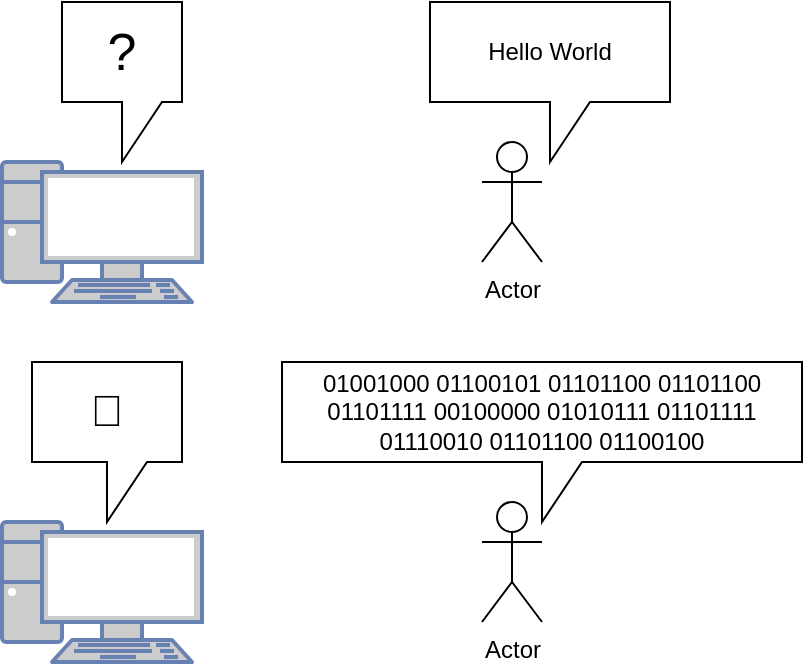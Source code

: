 <mxfile>
    <diagram id="dkv5syLIWBK7ltrsqSGi" name="Page-1">
        <mxGraphModel dx="337" dy="391" grid="1" gridSize="10" guides="1" tooltips="1" connect="1" arrows="1" fold="1" page="1" pageScale="1" pageWidth="827" pageHeight="1169" math="0" shadow="0">
            <root>
                <mxCell id="0"/>
                <mxCell id="1" parent="0"/>
                <mxCell id="2" value="Actor" style="shape=umlActor;verticalLabelPosition=bottom;verticalAlign=top;html=1;outlineConnect=0;" parent="1" vertex="1">
                    <mxGeometry x="320" y="190" width="30" height="60" as="geometry"/>
                </mxCell>
                <mxCell id="3" value="Hello World" style="shape=callout;whiteSpace=wrap;html=1;perimeter=calloutPerimeter;" parent="1" vertex="1">
                    <mxGeometry x="294" y="120" width="120" height="80" as="geometry"/>
                </mxCell>
                <mxCell id="4" value="" style="fontColor=#0066CC;verticalAlign=top;verticalLabelPosition=bottom;labelPosition=center;align=center;html=1;outlineConnect=0;fillColor=#CCCCCC;strokeColor=#6881B3;gradientColor=none;gradientDirection=north;strokeWidth=2;shape=mxgraph.networks.pc;" parent="1" vertex="1">
                    <mxGeometry x="80" y="200" width="100" height="70" as="geometry"/>
                </mxCell>
                <mxCell id="5" value="&lt;font style=&quot;font-size: 26px&quot;&gt;?&lt;/font&gt;" style="shape=callout;whiteSpace=wrap;html=1;perimeter=calloutPerimeter;" parent="1" vertex="1">
                    <mxGeometry x="110" y="120" width="60" height="80" as="geometry"/>
                </mxCell>
                <mxCell id="6" value="Actor" style="shape=umlActor;verticalLabelPosition=bottom;verticalAlign=top;html=1;outlineConnect=0;" vertex="1" parent="1">
                    <mxGeometry x="320" y="370" width="30" height="60" as="geometry"/>
                </mxCell>
                <mxCell id="7" value="01001000 01100101 01101100 01101100 01101111 00100000 01010111 01101111 01110010 01101100 01100100" style="shape=callout;whiteSpace=wrap;html=1;perimeter=calloutPerimeter;" vertex="1" parent="1">
                    <mxGeometry x="220" y="300" width="260" height="80" as="geometry"/>
                </mxCell>
                <mxCell id="8" value="" style="fontColor=#0066CC;verticalAlign=top;verticalLabelPosition=bottom;labelPosition=center;align=center;html=1;outlineConnect=0;fillColor=#CCCCCC;strokeColor=#6881B3;gradientColor=none;gradientDirection=north;strokeWidth=2;shape=mxgraph.networks.pc;" vertex="1" parent="1">
                    <mxGeometry x="80" y="380" width="100" height="70" as="geometry"/>
                </mxCell>
                <mxCell id="9" value="&lt;font style=&quot;font-size: 22px&quot;&gt;💖&lt;/font&gt;" style="shape=callout;whiteSpace=wrap;html=1;perimeter=calloutPerimeter;" vertex="1" parent="1">
                    <mxGeometry x="95" y="300" width="75" height="80" as="geometry"/>
                </mxCell>
            </root>
        </mxGraphModel>
    </diagram>
</mxfile>